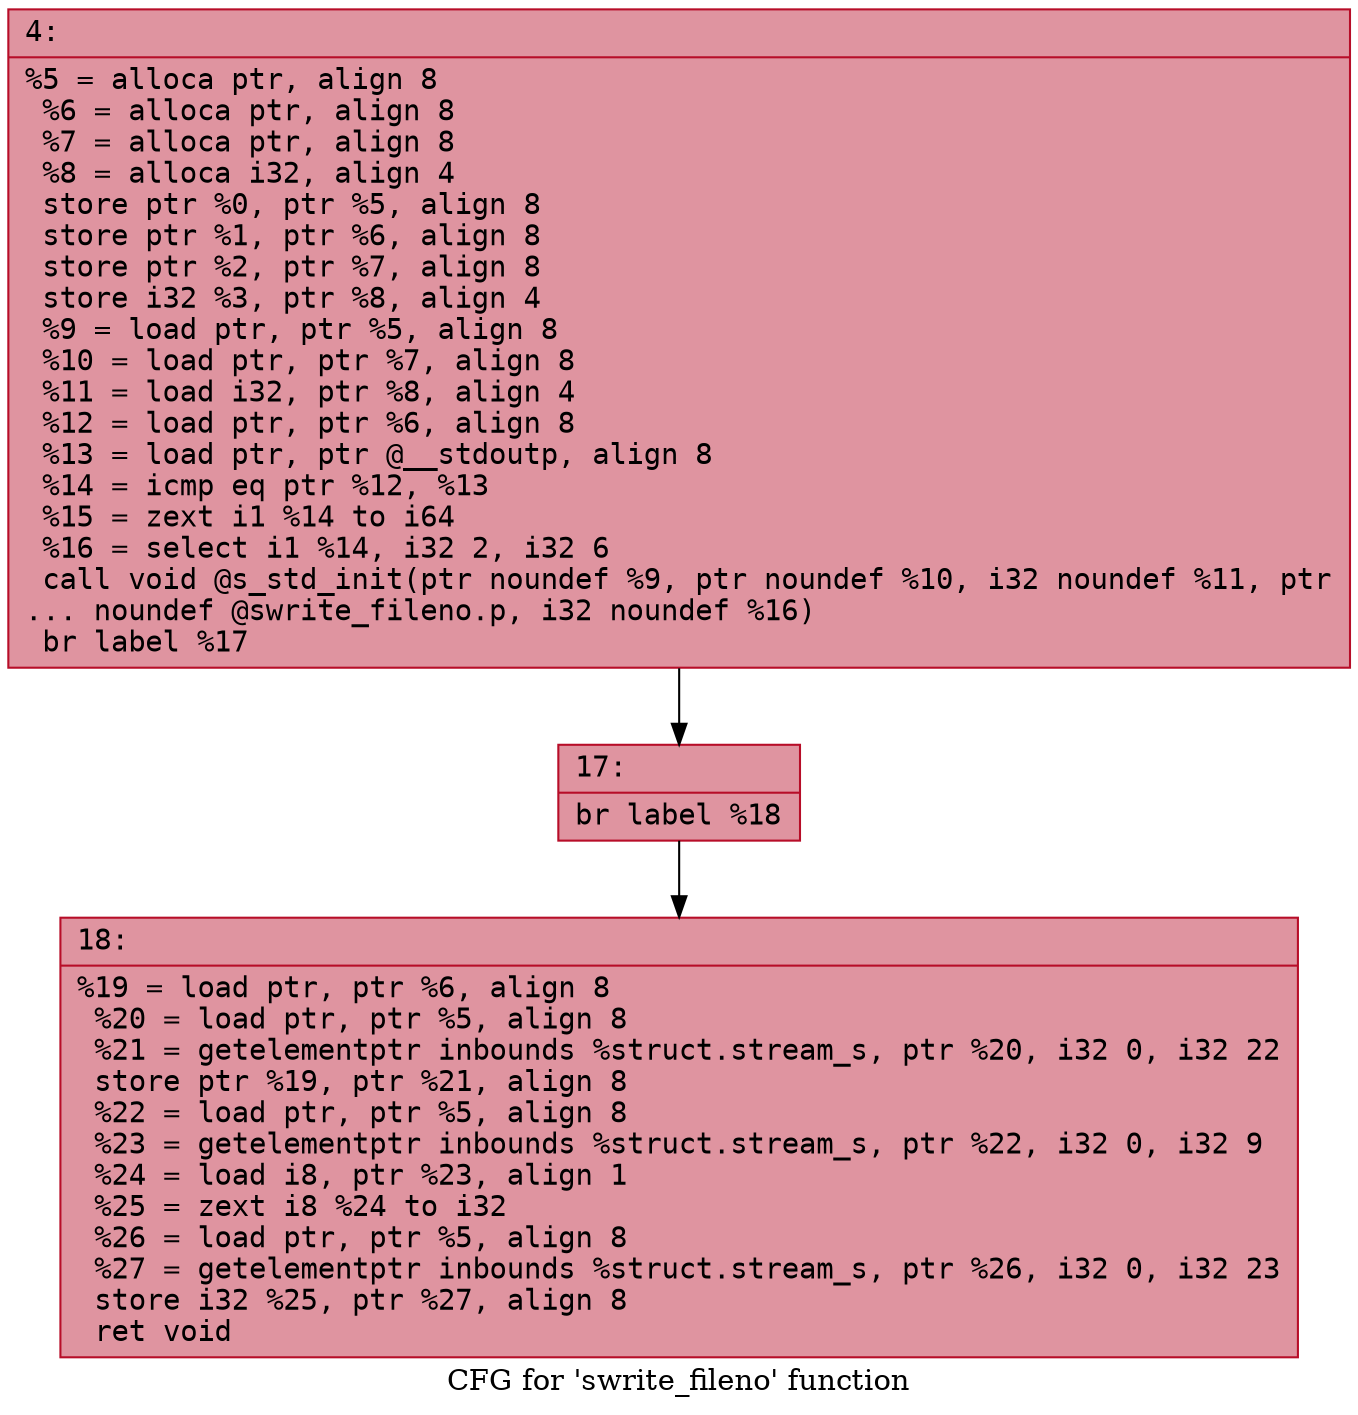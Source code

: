 digraph "CFG for 'swrite_fileno' function" {
	label="CFG for 'swrite_fileno' function";

	Node0x600003671090 [shape=record,color="#b70d28ff", style=filled, fillcolor="#b70d2870" fontname="Courier",label="{4:\l|  %5 = alloca ptr, align 8\l  %6 = alloca ptr, align 8\l  %7 = alloca ptr, align 8\l  %8 = alloca i32, align 4\l  store ptr %0, ptr %5, align 8\l  store ptr %1, ptr %6, align 8\l  store ptr %2, ptr %7, align 8\l  store i32 %3, ptr %8, align 4\l  %9 = load ptr, ptr %5, align 8\l  %10 = load ptr, ptr %7, align 8\l  %11 = load i32, ptr %8, align 4\l  %12 = load ptr, ptr %6, align 8\l  %13 = load ptr, ptr @__stdoutp, align 8\l  %14 = icmp eq ptr %12, %13\l  %15 = zext i1 %14 to i64\l  %16 = select i1 %14, i32 2, i32 6\l  call void @s_std_init(ptr noundef %9, ptr noundef %10, i32 noundef %11, ptr\l... noundef @swrite_fileno.p, i32 noundef %16)\l  br label %17\l}"];
	Node0x600003671090 -> Node0x6000036710e0[tooltip="4 -> 17\nProbability 100.00%" ];
	Node0x6000036710e0 [shape=record,color="#b70d28ff", style=filled, fillcolor="#b70d2870" fontname="Courier",label="{17:\l|  br label %18\l}"];
	Node0x6000036710e0 -> Node0x600003671130[tooltip="17 -> 18\nProbability 100.00%" ];
	Node0x600003671130 [shape=record,color="#b70d28ff", style=filled, fillcolor="#b70d2870" fontname="Courier",label="{18:\l|  %19 = load ptr, ptr %6, align 8\l  %20 = load ptr, ptr %5, align 8\l  %21 = getelementptr inbounds %struct.stream_s, ptr %20, i32 0, i32 22\l  store ptr %19, ptr %21, align 8\l  %22 = load ptr, ptr %5, align 8\l  %23 = getelementptr inbounds %struct.stream_s, ptr %22, i32 0, i32 9\l  %24 = load i8, ptr %23, align 1\l  %25 = zext i8 %24 to i32\l  %26 = load ptr, ptr %5, align 8\l  %27 = getelementptr inbounds %struct.stream_s, ptr %26, i32 0, i32 23\l  store i32 %25, ptr %27, align 8\l  ret void\l}"];
}
